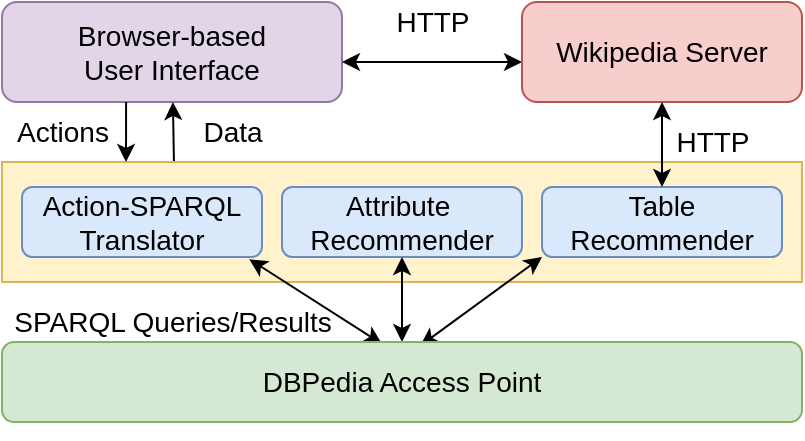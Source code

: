 <mxfile version="12.8.8" type="github">
  <diagram id="TNxxzG12ijnpYzirDqoN" name="Page-1">
    <mxGraphModel dx="1038" dy="580" grid="1" gridSize="10" guides="1" tooltips="1" connect="1" arrows="1" fold="1" page="1" pageScale="1" pageWidth="850" pageHeight="1100" math="0" shadow="0">
      <root>
        <mxCell id="0" />
        <mxCell id="1" parent="0" />
        <mxCell id="OLvI24V4rsuPiJX6EQX--1" value="&lt;font style=&quot;font-size: 14px&quot;&gt;Browser-based &lt;br&gt;User Interface&lt;/font&gt;" style="rounded=1;whiteSpace=wrap;html=1;fillColor=#e1d5e7;strokeColor=#9673a6;" parent="1" vertex="1">
          <mxGeometry x="160" y="160" width="170" height="50" as="geometry" />
        </mxCell>
        <mxCell id="OLvI24V4rsuPiJX6EQX--3" value="" style="endArrow=classic;startArrow=classic;html=1;" parent="1" edge="1">
          <mxGeometry width="50" height="50" relative="1" as="geometry">
            <mxPoint x="330" y="190" as="sourcePoint" />
            <mxPoint x="420" y="190" as="targetPoint" />
          </mxGeometry>
        </mxCell>
        <mxCell id="OLvI24V4rsuPiJX6EQX--4" value="&lt;font style=&quot;font-size: 14px&quot;&gt;HTTP&lt;/font&gt;" style="text;html=1;align=center;verticalAlign=middle;resizable=0;points=[];autosize=1;" parent="1" vertex="1">
          <mxGeometry x="350" y="160" width="50" height="20" as="geometry" />
        </mxCell>
        <mxCell id="OLvI24V4rsuPiJX6EQX--5" value="&lt;font style=&quot;font-size: 14px&quot;&gt;Wikipedia Server&lt;/font&gt;" style="rounded=1;whiteSpace=wrap;html=1;fillColor=#f8cecc;strokeColor=#b85450;" parent="1" vertex="1">
          <mxGeometry x="420" y="160" width="140" height="50" as="geometry" />
        </mxCell>
        <mxCell id="OLvI24V4rsuPiJX6EQX--7" value="&lt;font style=&quot;font-size: 14px&quot;&gt;Actions&lt;/font&gt;" style="text;html=1;align=center;verticalAlign=middle;resizable=0;points=[];autosize=1;" parent="1" vertex="1">
          <mxGeometry x="160" y="215" width="60" height="20" as="geometry" />
        </mxCell>
        <mxCell id="OLvI24V4rsuPiJX6EQX--8" value="" style="endArrow=classic;html=1;" parent="1" target="OLvI24V4rsuPiJX6EQX--1" edge="1">
          <mxGeometry width="50" height="50" relative="1" as="geometry">
            <mxPoint x="246" y="241" as="sourcePoint" />
            <mxPoint x="280" y="220" as="targetPoint" />
          </mxGeometry>
        </mxCell>
        <mxCell id="OLvI24V4rsuPiJX6EQX--9" value="&lt;font style=&quot;font-size: 14px&quot;&gt;Data&lt;/font&gt;" style="text;html=1;align=center;verticalAlign=middle;resizable=0;points=[];autosize=1;" parent="1" vertex="1">
          <mxGeometry x="250" y="215" width="50" height="20" as="geometry" />
        </mxCell>
        <mxCell id="OLvI24V4rsuPiJX6EQX--10" value="" style="rounded=0;whiteSpace=wrap;html=1;fillColor=#fff2cc;strokeColor=#d6b656;" parent="1" vertex="1">
          <mxGeometry x="160" y="240" width="400" height="60" as="geometry" />
        </mxCell>
        <mxCell id="OLvI24V4rsuPiJX6EQX--11" value="&lt;font style=&quot;font-size: 14px&quot;&gt;Action-SPARQL&lt;br&gt;Translator&lt;/font&gt;" style="rounded=1;whiteSpace=wrap;html=1;fillColor=#dae8fc;strokeColor=#6c8ebf;" parent="1" vertex="1">
          <mxGeometry x="170" y="252.5" width="120" height="35" as="geometry" />
        </mxCell>
        <mxCell id="OLvI24V4rsuPiJX6EQX--12" value="&lt;font style=&quot;font-size: 14px&quot;&gt;Attribute&amp;nbsp;&lt;br&gt;Recommender&lt;/font&gt;" style="rounded=1;whiteSpace=wrap;html=1;fillColor=#dae8fc;strokeColor=#6c8ebf;" parent="1" vertex="1">
          <mxGeometry x="300" y="252.5" width="120" height="35" as="geometry" />
        </mxCell>
        <mxCell id="OLvI24V4rsuPiJX6EQX--13" value="&lt;font style=&quot;font-size: 14px&quot;&gt;Table&lt;br&gt;Recommender&lt;/font&gt;" style="rounded=1;whiteSpace=wrap;html=1;fillColor=#dae8fc;strokeColor=#6c8ebf;" parent="1" vertex="1">
          <mxGeometry x="430" y="252.5" width="120" height="35" as="geometry" />
        </mxCell>
        <mxCell id="OLvI24V4rsuPiJX6EQX--14" value="" style="endArrow=classic;startArrow=classic;html=1;entryX=0.5;entryY=1;entryDx=0;entryDy=0;exitX=0.5;exitY=0;exitDx=0;exitDy=0;" parent="1" source="OLvI24V4rsuPiJX6EQX--13" target="OLvI24V4rsuPiJX6EQX--5" edge="1">
          <mxGeometry width="50" height="50" relative="1" as="geometry">
            <mxPoint x="400" y="270" as="sourcePoint" />
            <mxPoint x="450" y="220" as="targetPoint" />
          </mxGeometry>
        </mxCell>
        <mxCell id="OLvI24V4rsuPiJX6EQX--16" value="&lt;font style=&quot;font-size: 14px&quot;&gt;HTTP&lt;/font&gt;" style="text;html=1;align=center;verticalAlign=middle;resizable=0;points=[];autosize=1;" parent="1" vertex="1">
          <mxGeometry x="490" y="220" width="50" height="20" as="geometry" />
        </mxCell>
        <mxCell id="OLvI24V4rsuPiJX6EQX--17" value="" style="endArrow=classic;startArrow=classic;html=1;entryX=0.947;entryY=1.031;entryDx=0;entryDy=0;entryPerimeter=0;exitX=0.475;exitY=0.025;exitDx=0;exitDy=0;exitPerimeter=0;" parent="1" target="OLvI24V4rsuPiJX6EQX--11" edge="1" source="OLvI24V4rsuPiJX6EQX--24">
          <mxGeometry width="50" height="50" relative="1" as="geometry">
            <mxPoint x="280" y="330" as="sourcePoint" />
            <mxPoint x="290" y="289" as="targetPoint" />
          </mxGeometry>
        </mxCell>
        <mxCell id="OLvI24V4rsuPiJX6EQX--19" value="" style="endArrow=classic;startArrow=classic;html=1;entryX=0;entryY=1;entryDx=0;entryDy=0;exitX=0.523;exitY=0.045;exitDx=0;exitDy=0;exitPerimeter=0;" parent="1" target="OLvI24V4rsuPiJX6EQX--13" edge="1" source="OLvI24V4rsuPiJX6EQX--24">
          <mxGeometry width="50" height="50" relative="1" as="geometry">
            <mxPoint x="440" y="330" as="sourcePoint" />
            <mxPoint x="450" y="220" as="targetPoint" />
            <Array as="points" />
          </mxGeometry>
        </mxCell>
        <mxCell id="OLvI24V4rsuPiJX6EQX--20" value="" style="endArrow=classic;startArrow=classic;html=1;entryX=0.5;entryY=1;entryDx=0;entryDy=0;" parent="1" target="OLvI24V4rsuPiJX6EQX--12" edge="1">
          <mxGeometry width="50" height="50" relative="1" as="geometry">
            <mxPoint x="360" y="330" as="sourcePoint" />
            <mxPoint x="450" y="220" as="targetPoint" />
          </mxGeometry>
        </mxCell>
        <mxCell id="OLvI24V4rsuPiJX6EQX--23" value="&lt;font style=&quot;font-size: 14px&quot;&gt;SPARQL Queries/Results&lt;/font&gt;" style="text;html=1;align=center;verticalAlign=middle;resizable=0;points=[];autosize=1;" parent="1" vertex="1">
          <mxGeometry x="160" y="310" width="170" height="20" as="geometry" />
        </mxCell>
        <mxCell id="OLvI24V4rsuPiJX6EQX--24" value="&lt;font style=&quot;font-size: 14px&quot;&gt;DBPedia Access Point&lt;/font&gt;" style="rounded=1;whiteSpace=wrap;html=1;fillColor=#d5e8d4;strokeColor=#82b366;" parent="1" vertex="1">
          <mxGeometry x="160" y="330" width="400" height="40" as="geometry" />
        </mxCell>
        <mxCell id="OLvI24V4rsuPiJX6EQX--25" style="edgeStyle=orthogonalEdgeStyle;rounded=0;orthogonalLoop=1;jettySize=auto;html=1;exitX=0.5;exitY=1;exitDx=0;exitDy=0;" parent="1" source="OLvI24V4rsuPiJX6EQX--24" target="OLvI24V4rsuPiJX6EQX--24" edge="1">
          <mxGeometry relative="1" as="geometry" />
        </mxCell>
        <mxCell id="V19jQGttuM2H-5uQIt9h-2" value="" style="endArrow=classic;html=1;exitX=0.365;exitY=1;exitDx=0;exitDy=0;exitPerimeter=0;" edge="1" parent="1" source="OLvI24V4rsuPiJX6EQX--1">
          <mxGeometry width="50" height="50" relative="1" as="geometry">
            <mxPoint x="400" y="320" as="sourcePoint" />
            <mxPoint x="222" y="240" as="targetPoint" />
          </mxGeometry>
        </mxCell>
      </root>
    </mxGraphModel>
  </diagram>
</mxfile>
